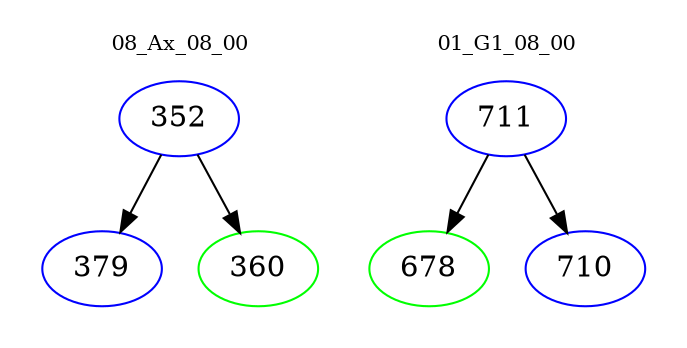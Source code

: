 digraph{
subgraph cluster_0 {
color = white
label = "08_Ax_08_00";
fontsize=10;
T0_352 [label="352", color="blue"]
T0_352 -> T0_379 [color="black"]
T0_379 [label="379", color="blue"]
T0_352 -> T0_360 [color="black"]
T0_360 [label="360", color="green"]
}
subgraph cluster_1 {
color = white
label = "01_G1_08_00";
fontsize=10;
T1_711 [label="711", color="blue"]
T1_711 -> T1_678 [color="black"]
T1_678 [label="678", color="green"]
T1_711 -> T1_710 [color="black"]
T1_710 [label="710", color="blue"]
}
}
